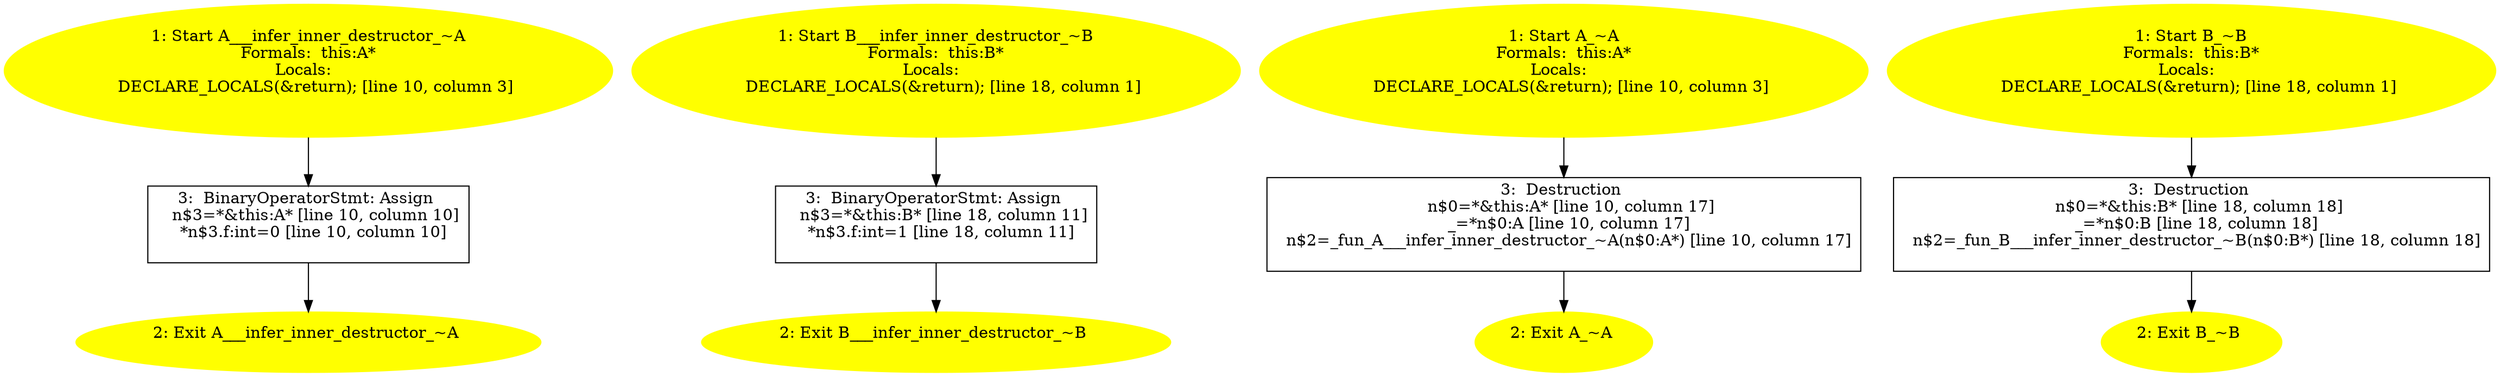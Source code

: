 /* @generated */
digraph cfg {
"__infer_inner_destructor_~A#A#(5328378654181921475).fc82b49c4db05388a691369e292a802b_1" [label="1: Start A___infer_inner_destructor_~A\nFormals:  this:A*\nLocals:  \n   DECLARE_LOCALS(&return); [line 10, column 3]\n " color=yellow style=filled]
	

	 "__infer_inner_destructor_~A#A#(5328378654181921475).fc82b49c4db05388a691369e292a802b_1" -> "__infer_inner_destructor_~A#A#(5328378654181921475).fc82b49c4db05388a691369e292a802b_3" ;
"__infer_inner_destructor_~A#A#(5328378654181921475).fc82b49c4db05388a691369e292a802b_2" [label="2: Exit A___infer_inner_destructor_~A \n  " color=yellow style=filled]
	

"__infer_inner_destructor_~A#A#(5328378654181921475).fc82b49c4db05388a691369e292a802b_3" [label="3:  BinaryOperatorStmt: Assign \n   n$3=*&this:A* [line 10, column 10]\n  *n$3.f:int=0 [line 10, column 10]\n " shape="box"]
	

	 "__infer_inner_destructor_~A#A#(5328378654181921475).fc82b49c4db05388a691369e292a802b_3" -> "__infer_inner_destructor_~A#A#(5328378654181921475).fc82b49c4db05388a691369e292a802b_2" ;
"__infer_inner_destructor_~B#B#(7876366742276079110).fe5e2468da434006eca91d5190796d09_1" [label="1: Start B___infer_inner_destructor_~B\nFormals:  this:B*\nLocals:  \n   DECLARE_LOCALS(&return); [line 18, column 1]\n " color=yellow style=filled]
	

	 "__infer_inner_destructor_~B#B#(7876366742276079110).fe5e2468da434006eca91d5190796d09_1" -> "__infer_inner_destructor_~B#B#(7876366742276079110).fe5e2468da434006eca91d5190796d09_3" ;
"__infer_inner_destructor_~B#B#(7876366742276079110).fe5e2468da434006eca91d5190796d09_2" [label="2: Exit B___infer_inner_destructor_~B \n  " color=yellow style=filled]
	

"__infer_inner_destructor_~B#B#(7876366742276079110).fe5e2468da434006eca91d5190796d09_3" [label="3:  BinaryOperatorStmt: Assign \n   n$3=*&this:B* [line 18, column 11]\n  *n$3.f:int=1 [line 18, column 11]\n " shape="box"]
	

	 "__infer_inner_destructor_~B#B#(7876366742276079110).fe5e2468da434006eca91d5190796d09_3" -> "__infer_inner_destructor_~B#B#(7876366742276079110).fe5e2468da434006eca91d5190796d09_2" ;
"~A#A#(5328378654181921475).cff4808f235f4b18d15ccd10cb1df4ff_1" [label="1: Start A_~A\nFormals:  this:A*\nLocals:  \n   DECLARE_LOCALS(&return); [line 10, column 3]\n " color=yellow style=filled]
	

	 "~A#A#(5328378654181921475).cff4808f235f4b18d15ccd10cb1df4ff_1" -> "~A#A#(5328378654181921475).cff4808f235f4b18d15ccd10cb1df4ff_3" ;
"~A#A#(5328378654181921475).cff4808f235f4b18d15ccd10cb1df4ff_2" [label="2: Exit A_~A \n  " color=yellow style=filled]
	

"~A#A#(5328378654181921475).cff4808f235f4b18d15ccd10cb1df4ff_3" [label="3:  Destruction \n   n$0=*&this:A* [line 10, column 17]\n  _=*n$0:A [line 10, column 17]\n  n$2=_fun_A___infer_inner_destructor_~A(n$0:A*) [line 10, column 17]\n " shape="box"]
	

	 "~A#A#(5328378654181921475).cff4808f235f4b18d15ccd10cb1df4ff_3" -> "~A#A#(5328378654181921475).cff4808f235f4b18d15ccd10cb1df4ff_2" ;
"~B#B#(7876366742276079110).576ee7cb70a3e3453b3760583a94887e_1" [label="1: Start B_~B\nFormals:  this:B*\nLocals:  \n   DECLARE_LOCALS(&return); [line 18, column 1]\n " color=yellow style=filled]
	

	 "~B#B#(7876366742276079110).576ee7cb70a3e3453b3760583a94887e_1" -> "~B#B#(7876366742276079110).576ee7cb70a3e3453b3760583a94887e_3" ;
"~B#B#(7876366742276079110).576ee7cb70a3e3453b3760583a94887e_2" [label="2: Exit B_~B \n  " color=yellow style=filled]
	

"~B#B#(7876366742276079110).576ee7cb70a3e3453b3760583a94887e_3" [label="3:  Destruction \n   n$0=*&this:B* [line 18, column 18]\n  _=*n$0:B [line 18, column 18]\n  n$2=_fun_B___infer_inner_destructor_~B(n$0:B*) [line 18, column 18]\n " shape="box"]
	

	 "~B#B#(7876366742276079110).576ee7cb70a3e3453b3760583a94887e_3" -> "~B#B#(7876366742276079110).576ee7cb70a3e3453b3760583a94887e_2" ;
}
